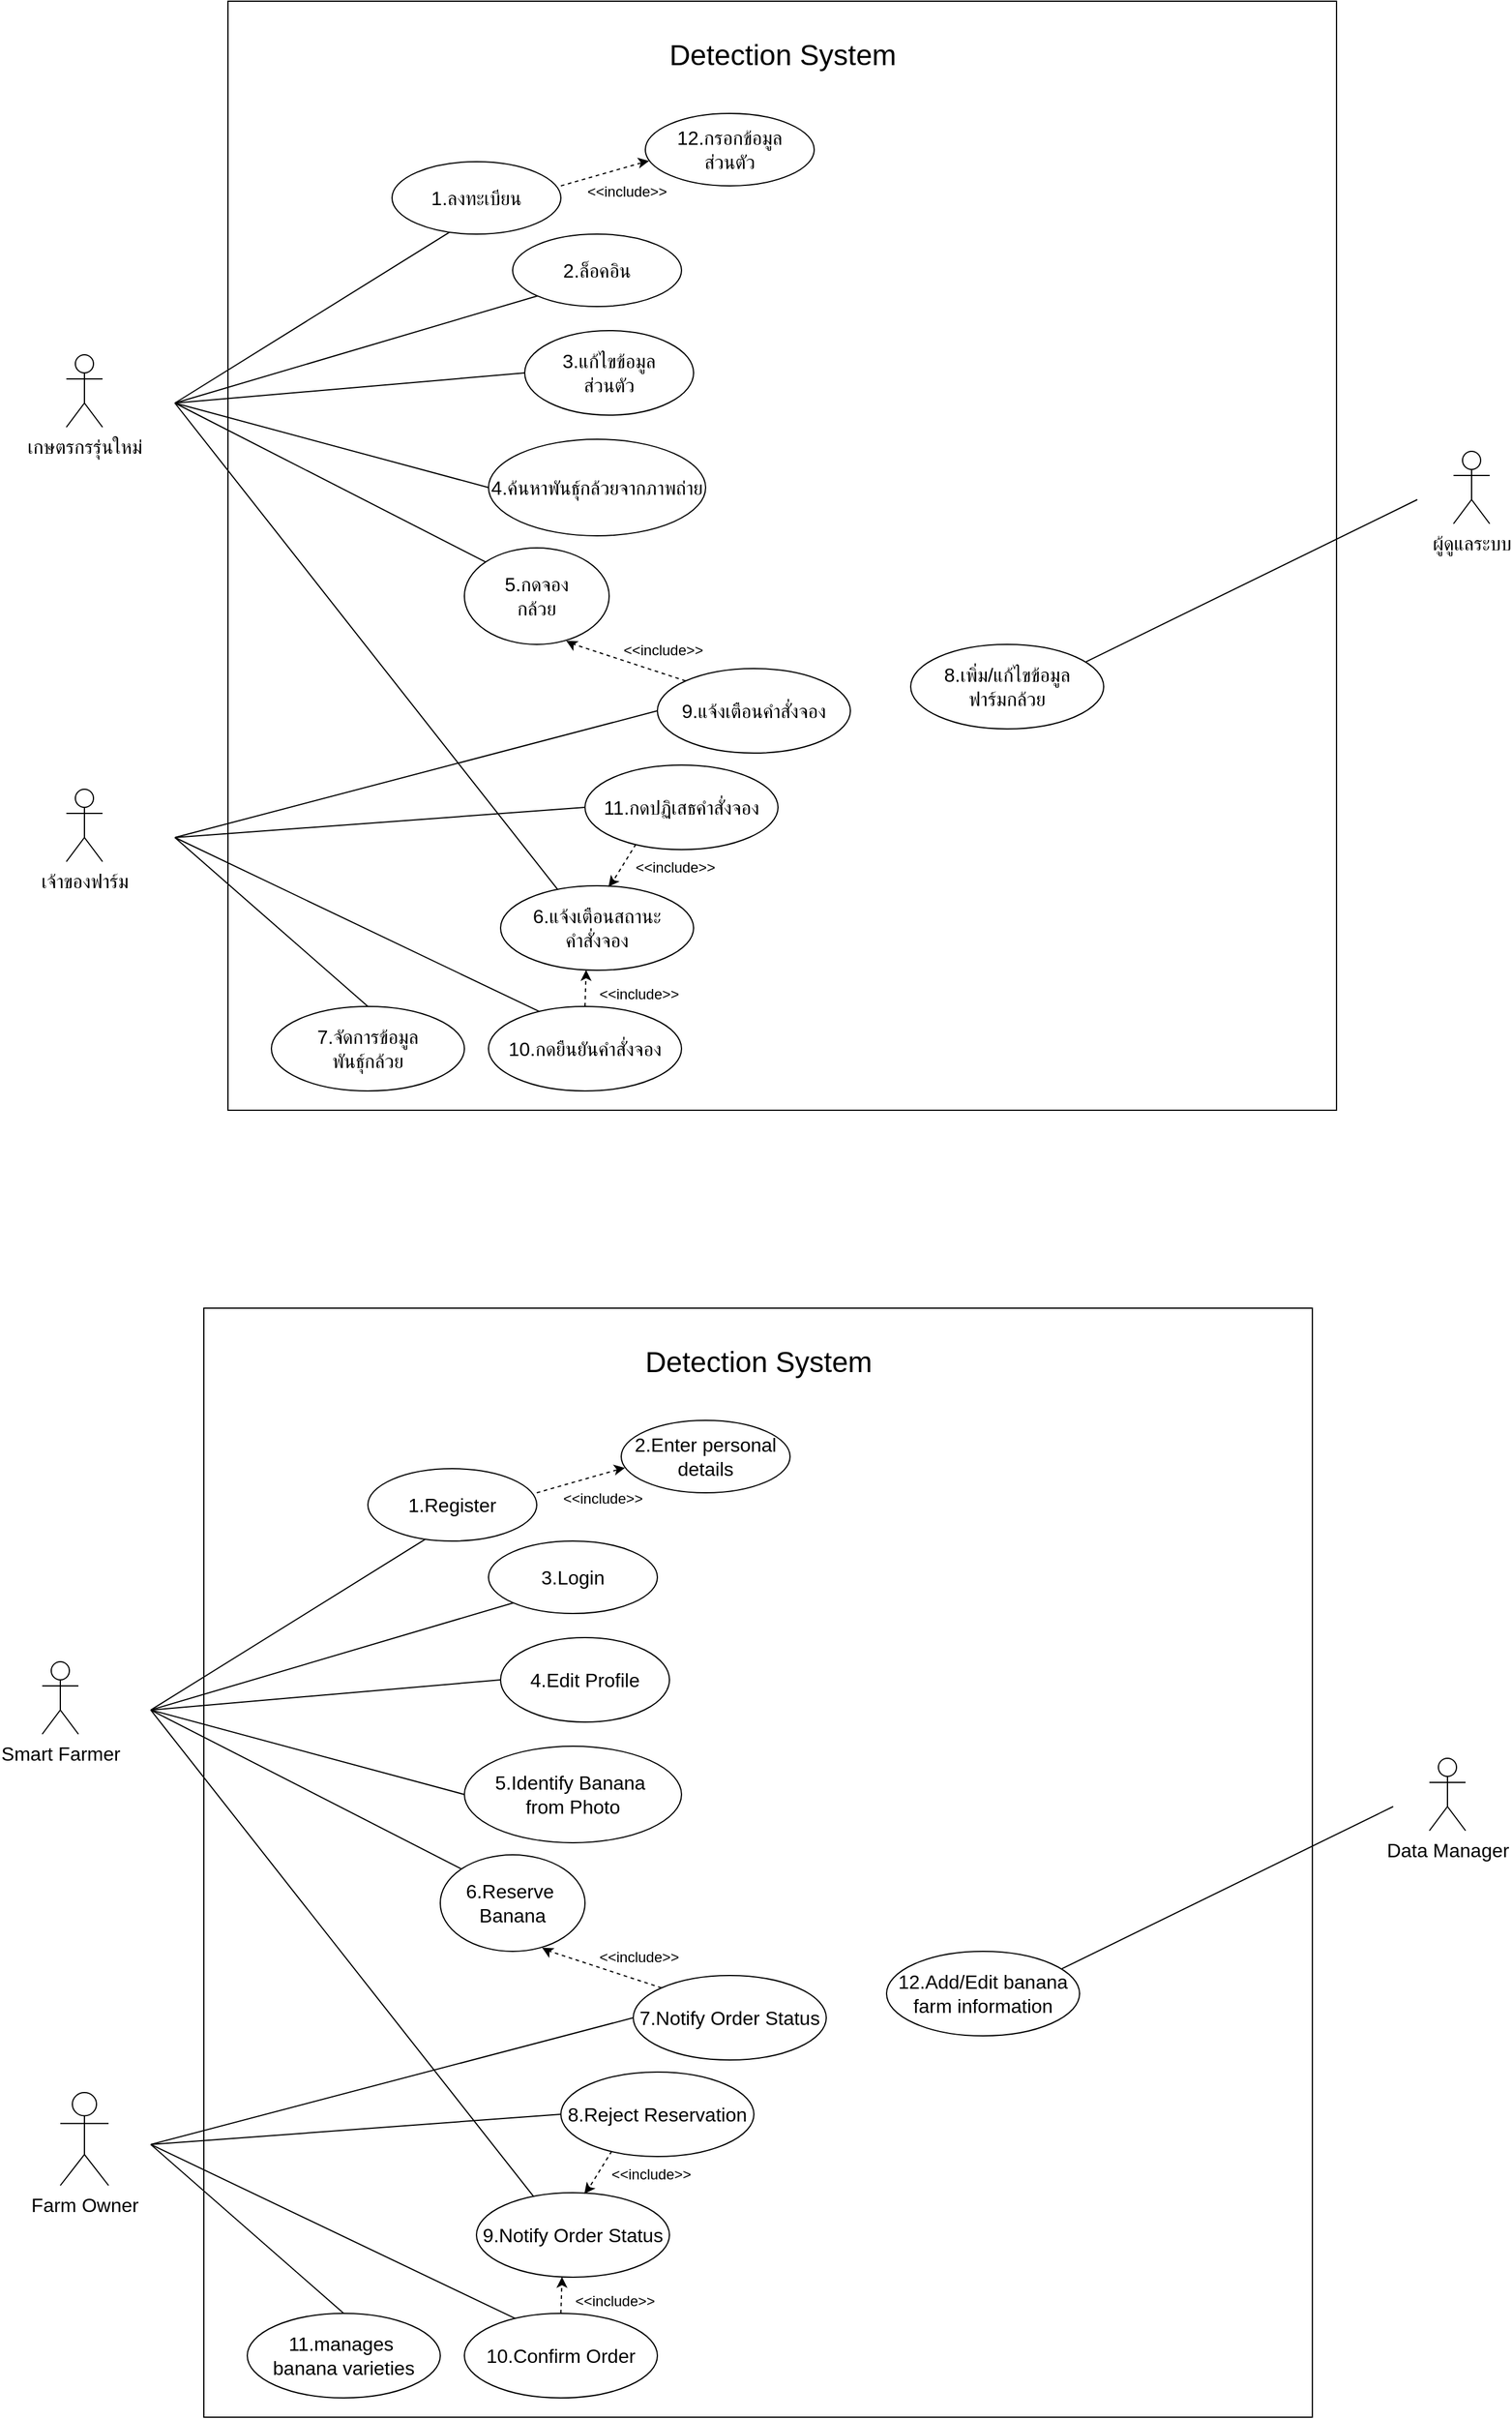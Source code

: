 <mxfile version="26.2.14" pages="2">
  <diagram name="use case" id="EfUelgQ-WWF7R0dLs92K">
    <mxGraphModel dx="2425" dy="1575" grid="0" gridSize="10" guides="1" tooltips="1" connect="1" arrows="1" fold="1" page="0" pageScale="1" pageWidth="1100" pageHeight="850" math="0" shadow="0">
      <root>
        <mxCell id="0" />
        <mxCell id="1" parent="0" />
        <mxCell id="MZ660SzJ1lF7yDFDG1dt-44" value="" style="whiteSpace=wrap;html=1;aspect=fixed;" parent="1" vertex="1">
          <mxGeometry x="44" y="-53" width="919" height="919" as="geometry" />
        </mxCell>
        <mxCell id="MZ660SzJ1lF7yDFDG1dt-1" value="Detection System" style="text;html=1;align=center;verticalAlign=middle;whiteSpace=wrap;rounded=0;fontSize=24;" parent="1" vertex="1">
          <mxGeometry x="398.75" y="-23" width="209.5" height="30" as="geometry" />
        </mxCell>
        <mxCell id="MZ660SzJ1lF7yDFDG1dt-2" value="เกษตรกรรุ่นใหม่" style="shape=umlActor;verticalLabelPosition=bottom;verticalAlign=top;html=1;outlineConnect=0;fontSize=16;strokeColor=#000000;" parent="1" vertex="1">
          <mxGeometry x="-90" y="240" width="30" height="60" as="geometry" />
        </mxCell>
        <mxCell id="MZ660SzJ1lF7yDFDG1dt-4" value="เจ้าของฟาร์ม" style="shape=umlActor;verticalLabelPosition=bottom;verticalAlign=top;html=1;outlineConnect=0;fontSize=16;strokeColor=#000000;" parent="1" vertex="1">
          <mxGeometry x="-90" y="600" width="30" height="60" as="geometry" />
        </mxCell>
        <mxCell id="MZ660SzJ1lF7yDFDG1dt-5" value="ผู้ดูแลระบบ" style="shape=umlActor;verticalLabelPosition=bottom;verticalAlign=top;html=1;outlineConnect=0;fontSize=16;strokeColor=#000000;" parent="1" vertex="1">
          <mxGeometry x="1060" y="320" width="30" height="60" as="geometry" />
        </mxCell>
        <mxCell id="MZ660SzJ1lF7yDFDG1dt-6" value="&lt;font style=&quot;font-size: 16px;&quot;&gt;1.ลงทะเบียน&lt;/font&gt;" style="ellipse;whiteSpace=wrap;html=1;strokeColor=#000000;" parent="1" vertex="1">
          <mxGeometry x="180" y="80" width="140" height="60" as="geometry" />
        </mxCell>
        <mxCell id="MZ660SzJ1lF7yDFDG1dt-7" value="2.ล็อคอิน" style="ellipse;whiteSpace=wrap;html=1;fontSize=16;strokeColor=#000000;" parent="1" vertex="1">
          <mxGeometry x="280" y="140" width="140" height="60" as="geometry" />
        </mxCell>
        <mxCell id="MZ660SzJ1lF7yDFDG1dt-8" value="3.แก้ไขข้อมูล&lt;div&gt;ส่วนตัว&lt;/div&gt;" style="ellipse;whiteSpace=wrap;html=1;fontSize=16;strokeColor=#000000;" parent="1" vertex="1">
          <mxGeometry x="290" y="220" width="140" height="70" as="geometry" />
        </mxCell>
        <mxCell id="MZ660SzJ1lF7yDFDG1dt-9" value="4.ค้นหาพันธุ์กล้วยจากภาพถ่าย" style="ellipse;whiteSpace=wrap;html=1;fontSize=16;strokeColor=#000000;" parent="1" vertex="1">
          <mxGeometry x="260" y="310" width="180" height="80" as="geometry" />
        </mxCell>
        <mxCell id="MZ660SzJ1lF7yDFDG1dt-10" value="&lt;font size=&quot;3&quot;&gt;5.กดจอง&lt;/font&gt;&lt;div&gt;&lt;font size=&quot;3&quot;&gt;กล้วย&lt;/font&gt;&lt;/div&gt;" style="ellipse;whiteSpace=wrap;html=1;strokeColor=#000000;" parent="1" vertex="1">
          <mxGeometry x="240" y="400" width="120" height="80" as="geometry" />
        </mxCell>
        <mxCell id="MZ660SzJ1lF7yDFDG1dt-11" value="&lt;font size=&quot;3&quot;&gt;6.แจ้งเตือนสถานะ&lt;/font&gt;&lt;div&gt;&lt;font size=&quot;3&quot;&gt;คำสั่งจอง&lt;/font&gt;&lt;/div&gt;" style="ellipse;whiteSpace=wrap;html=1;align=center;verticalAlign=middle;strokeColor=#000000;" parent="1" vertex="1">
          <mxGeometry x="270" y="680" width="160" height="70" as="geometry" />
        </mxCell>
        <mxCell id="MZ660SzJ1lF7yDFDG1dt-13" value="&lt;font size=&quot;3&quot;&gt;8.เพิ่ม/แก้ไขข้อมูล&lt;/font&gt;&lt;div&gt;&lt;font size=&quot;3&quot;&gt;ฟาร์มกล้วย&lt;/font&gt;&lt;/div&gt;" style="ellipse;whiteSpace=wrap;html=1;align=center;verticalAlign=middle;strokeColor=#000000;" parent="1" vertex="1">
          <mxGeometry x="610" y="480" width="160" height="70" as="geometry" />
        </mxCell>
        <mxCell id="MZ660SzJ1lF7yDFDG1dt-14" value="&lt;font size=&quot;3&quot;&gt;9.แจ้งเตือนคำสั่งจอง&lt;/font&gt;" style="ellipse;whiteSpace=wrap;html=1;align=center;verticalAlign=middle;strokeColor=#000000;" parent="1" vertex="1">
          <mxGeometry x="400" y="500" width="160" height="70" as="geometry" />
        </mxCell>
        <mxCell id="MZ660SzJ1lF7yDFDG1dt-15" value="&lt;font size=&quot;3&quot;&gt;10.กดยืนยันคำสั่งจอง&lt;/font&gt;" style="ellipse;whiteSpace=wrap;html=1;align=center;verticalAlign=middle;strokeColor=#000000;" parent="1" vertex="1">
          <mxGeometry x="260" y="780" width="160" height="70" as="geometry" />
        </mxCell>
        <mxCell id="MZ660SzJ1lF7yDFDG1dt-16" value="&lt;font size=&quot;3&quot;&gt;11.กดปฏิเสธคำสั่งจอง&lt;/font&gt;" style="ellipse;whiteSpace=wrap;html=1;align=center;verticalAlign=middle;strokeColor=#000000;" parent="1" vertex="1">
          <mxGeometry x="340" y="580" width="160" height="70" as="geometry" />
        </mxCell>
        <mxCell id="MZ660SzJ1lF7yDFDG1dt-17" value="" style="endArrow=none;html=1;rounded=0;entryX=0.339;entryY=0.976;entryDx=0;entryDy=0;entryPerimeter=0;strokeColor=#000000;" parent="1" target="MZ660SzJ1lF7yDFDG1dt-6" edge="1">
          <mxGeometry width="50" height="50" relative="1" as="geometry">
            <mxPoint y="280" as="sourcePoint" />
            <mxPoint x="220" y="230" as="targetPoint" />
          </mxGeometry>
        </mxCell>
        <mxCell id="MZ660SzJ1lF7yDFDG1dt-18" value="" style="endArrow=none;html=1;rounded=0;entryX=0;entryY=1;entryDx=0;entryDy=0;strokeColor=#000000;" parent="1" target="MZ660SzJ1lF7yDFDG1dt-7" edge="1">
          <mxGeometry width="50" height="50" relative="1" as="geometry">
            <mxPoint y="280" as="sourcePoint" />
            <mxPoint x="220" y="230" as="targetPoint" />
          </mxGeometry>
        </mxCell>
        <mxCell id="MZ660SzJ1lF7yDFDG1dt-19" value="" style="endArrow=none;html=1;rounded=0;entryX=0;entryY=0.5;entryDx=0;entryDy=0;strokeColor=#000000;" parent="1" target="MZ660SzJ1lF7yDFDG1dt-8" edge="1">
          <mxGeometry width="50" height="50" relative="1" as="geometry">
            <mxPoint y="280" as="sourcePoint" />
            <mxPoint x="220" y="230" as="targetPoint" />
          </mxGeometry>
        </mxCell>
        <mxCell id="MZ660SzJ1lF7yDFDG1dt-20" value="" style="endArrow=none;html=1;rounded=0;entryX=0;entryY=0.5;entryDx=0;entryDy=0;strokeColor=#000000;" parent="1" target="MZ660SzJ1lF7yDFDG1dt-9" edge="1">
          <mxGeometry width="50" height="50" relative="1" as="geometry">
            <mxPoint y="280" as="sourcePoint" />
            <mxPoint x="220" y="230" as="targetPoint" />
          </mxGeometry>
        </mxCell>
        <mxCell id="MZ660SzJ1lF7yDFDG1dt-21" value="" style="endArrow=none;html=1;rounded=0;entryX=0;entryY=0;entryDx=0;entryDy=0;strokeColor=#000000;" parent="1" target="MZ660SzJ1lF7yDFDG1dt-10" edge="1">
          <mxGeometry width="50" height="50" relative="1" as="geometry">
            <mxPoint y="280" as="sourcePoint" />
            <mxPoint x="220" y="230" as="targetPoint" />
          </mxGeometry>
        </mxCell>
        <mxCell id="MZ660SzJ1lF7yDFDG1dt-22" value="" style="endArrow=none;html=1;rounded=0;exitX=0.297;exitY=0.048;exitDx=0;exitDy=0;exitPerimeter=0;fontColor=#FF3333;strokeColor=#000000;" parent="1" source="MZ660SzJ1lF7yDFDG1dt-11" edge="1">
          <mxGeometry width="50" height="50" relative="1" as="geometry">
            <mxPoint x="277" y="590" as="sourcePoint" />
            <mxPoint y="280" as="targetPoint" />
          </mxGeometry>
        </mxCell>
        <mxCell id="MZ660SzJ1lF7yDFDG1dt-23" value="" style="endArrow=none;dashed=1;html=1;rounded=0;exitX=0;exitY=0;exitDx=0;exitDy=0;strokeColor=#000000;entryX=0.72;entryY=0.981;entryDx=0;entryDy=0;entryPerimeter=0;" parent="1" source="MZ660SzJ1lF7yDFDG1dt-14" target="MZ660SzJ1lF7yDFDG1dt-10" edge="1">
          <mxGeometry width="50" height="50" relative="1" as="geometry">
            <mxPoint x="350" y="510" as="sourcePoint" />
            <mxPoint x="330" y="480" as="targetPoint" />
          </mxGeometry>
        </mxCell>
        <mxCell id="MZ660SzJ1lF7yDFDG1dt-24" value="" style="endArrow=classic;html=1;rounded=0;entryX=0.704;entryY=0.962;entryDx=0;entryDy=0;entryPerimeter=0;strokeColor=#000000;" parent="1" target="MZ660SzJ1lF7yDFDG1dt-10" edge="1">
          <mxGeometry width="50" height="50" relative="1" as="geometry">
            <mxPoint x="330" y="480" as="sourcePoint" />
            <mxPoint x="332.2" y="478.76" as="targetPoint" />
          </mxGeometry>
        </mxCell>
        <mxCell id="MZ660SzJ1lF7yDFDG1dt-25" value="&amp;lt;&amp;lt;include&amp;gt;&amp;gt;" style="text;html=1;align=center;verticalAlign=middle;whiteSpace=wrap;rounded=0;fontColor=light-dark(#000000, #ff7777);strokeColor=none;" parent="1" vertex="1">
          <mxGeometry x="380" y="470" width="50" height="30" as="geometry" />
        </mxCell>
        <mxCell id="MZ660SzJ1lF7yDFDG1dt-26" value="" style="endArrow=none;html=1;rounded=0;fontColor=#FF3333;strokeColor=#000000;entryX=0;entryY=0.5;entryDx=0;entryDy=0;" parent="1" target="MZ660SzJ1lF7yDFDG1dt-14" edge="1">
          <mxGeometry width="50" height="50" relative="1" as="geometry">
            <mxPoint y="640" as="sourcePoint" />
            <mxPoint x="60" y="310" as="targetPoint" />
          </mxGeometry>
        </mxCell>
        <mxCell id="MZ660SzJ1lF7yDFDG1dt-27" value="" style="endArrow=none;html=1;rounded=0;fontColor=#FF3333;strokeColor=#000000;entryX=0;entryY=0.5;entryDx=0;entryDy=0;" parent="1" target="MZ660SzJ1lF7yDFDG1dt-16" edge="1">
          <mxGeometry width="50" height="50" relative="1" as="geometry">
            <mxPoint y="640" as="sourcePoint" />
            <mxPoint x="325" y="555" as="targetPoint" />
          </mxGeometry>
        </mxCell>
        <mxCell id="MZ660SzJ1lF7yDFDG1dt-28" value="" style="endArrow=none;html=1;rounded=0;fontColor=#FF3333;strokeColor=#000000;entryX=0.265;entryY=0.062;entryDx=0;entryDy=0;entryPerimeter=0;" parent="1" target="MZ660SzJ1lF7yDFDG1dt-15" edge="1">
          <mxGeometry width="50" height="50" relative="1" as="geometry">
            <mxPoint y="640" as="sourcePoint" />
            <mxPoint x="223" y="700" as="targetPoint" />
          </mxGeometry>
        </mxCell>
        <mxCell id="MZ660SzJ1lF7yDFDG1dt-30" value="" style="endArrow=none;dashed=1;html=1;rounded=0;strokeColor=#000000;entryX=0.262;entryY=0.942;entryDx=0;entryDy=0;entryPerimeter=0;exitX=0.573;exitY=-0.019;exitDx=0;exitDy=0;exitPerimeter=0;" parent="1" source="MZ660SzJ1lF7yDFDG1dt-11" target="MZ660SzJ1lF7yDFDG1dt-16" edge="1">
          <mxGeometry width="50" height="50" relative="1" as="geometry">
            <mxPoint x="360" y="680" as="sourcePoint" />
            <mxPoint x="380" y="655" as="targetPoint" />
          </mxGeometry>
        </mxCell>
        <mxCell id="MZ660SzJ1lF7yDFDG1dt-31" value="" style="endArrow=classic;html=1;rounded=0;entryX=0.559;entryY=0.012;entryDx=0;entryDy=0;strokeColor=#000000;entryPerimeter=0;" parent="1" target="MZ660SzJ1lF7yDFDG1dt-11" edge="1">
          <mxGeometry width="50" height="50" relative="1" as="geometry">
            <mxPoint x="364" y="675" as="sourcePoint" />
            <mxPoint x="360" y="680.0" as="targetPoint" />
          </mxGeometry>
        </mxCell>
        <mxCell id="MZ660SzJ1lF7yDFDG1dt-32" value="&amp;lt;&amp;lt;include&amp;gt;&amp;gt;" style="text;html=1;align=center;verticalAlign=middle;whiteSpace=wrap;rounded=0;fontColor=light-dark(#000000, #ff7777);strokeColor=none;" parent="1" vertex="1">
          <mxGeometry x="390" y="650" width="50" height="30" as="geometry" />
        </mxCell>
        <mxCell id="MZ660SzJ1lF7yDFDG1dt-33" value="&amp;lt;&amp;lt;include&amp;gt;&amp;gt;" style="text;html=1;align=center;verticalAlign=middle;whiteSpace=wrap;rounded=0;fontColor=light-dark(#000000, #ff7777);strokeColor=none;" parent="1" vertex="1">
          <mxGeometry x="360" y="755" width="50" height="30" as="geometry" />
        </mxCell>
        <mxCell id="MZ660SzJ1lF7yDFDG1dt-34" value="" style="endArrow=none;dashed=1;html=1;rounded=0;strokeColor=#000000;exitX=0.5;exitY=0;exitDx=0;exitDy=0;entryX=0.443;entryY=1.022;entryDx=0;entryDy=0;entryPerimeter=0;" parent="1" source="MZ660SzJ1lF7yDFDG1dt-15" target="MZ660SzJ1lF7yDFDG1dt-11" edge="1">
          <mxGeometry width="50" height="50" relative="1" as="geometry">
            <mxPoint x="240" y="770" as="sourcePoint" />
            <mxPoint x="340" y="760" as="targetPoint" />
          </mxGeometry>
        </mxCell>
        <mxCell id="MZ660SzJ1lF7yDFDG1dt-36" value="" style="endArrow=classic;html=1;rounded=0;entryX=0.443;entryY=0.996;entryDx=0;entryDy=0;entryPerimeter=0;strokeColor=#000000;exitX=0.443;exitY=1.023;exitDx=0;exitDy=0;exitPerimeter=0;" parent="1" source="MZ660SzJ1lF7yDFDG1dt-11" target="MZ660SzJ1lF7yDFDG1dt-11" edge="1">
          <mxGeometry width="50" height="50" relative="1" as="geometry">
            <mxPoint x="341" y="760" as="sourcePoint" />
            <mxPoint x="341.6" y="755.0" as="targetPoint" />
          </mxGeometry>
        </mxCell>
        <mxCell id="MZ660SzJ1lF7yDFDG1dt-37" value="&lt;font size=&quot;3&quot;&gt;12.กรอกข้อมูล&lt;/font&gt;&lt;div&gt;&lt;font size=&quot;3&quot;&gt;ส่วนตัว&lt;/font&gt;&lt;/div&gt;" style="ellipse;whiteSpace=wrap;html=1;strokeColor=#000000;" parent="1" vertex="1">
          <mxGeometry x="390" y="40" width="140" height="60" as="geometry" />
        </mxCell>
        <mxCell id="MZ660SzJ1lF7yDFDG1dt-38" value="&amp;lt;&amp;lt;include&amp;gt;&amp;gt;" style="text;html=1;align=center;verticalAlign=middle;whiteSpace=wrap;rounded=0;fontColor=light-dark(#000000, #ff7777);strokeColor=none;" parent="1" vertex="1">
          <mxGeometry x="350" y="90" width="50" height="30" as="geometry" />
        </mxCell>
        <mxCell id="MZ660SzJ1lF7yDFDG1dt-39" value="" style="endArrow=none;dashed=1;html=1;rounded=0;strokeColor=#000000;entryX=0;entryY=0.667;entryDx=0;entryDy=0;entryPerimeter=0;" parent="1" target="MZ660SzJ1lF7yDFDG1dt-37" edge="1">
          <mxGeometry width="50" height="50" relative="1" as="geometry">
            <mxPoint x="320" y="100" as="sourcePoint" />
            <mxPoint x="340" y="75" as="targetPoint" />
          </mxGeometry>
        </mxCell>
        <mxCell id="MZ660SzJ1lF7yDFDG1dt-40" value="" style="endArrow=classic;html=1;rounded=0;entryX=0.022;entryY=0.657;entryDx=0;entryDy=0;entryPerimeter=0;strokeColor=#000000;" parent="1" target="MZ660SzJ1lF7yDFDG1dt-37" edge="1">
          <mxGeometry width="50" height="50" relative="1" as="geometry">
            <mxPoint x="390" y="80" as="sourcePoint" />
            <mxPoint x="383.5" y="80" as="targetPoint" />
          </mxGeometry>
        </mxCell>
        <mxCell id="MZ660SzJ1lF7yDFDG1dt-42" value="" style="endArrow=none;html=1;rounded=0;strokeColor=#000000;exitX=0.908;exitY=0.206;exitDx=0;exitDy=0;exitPerimeter=0;" parent="1" source="MZ660SzJ1lF7yDFDG1dt-13" edge="1">
          <mxGeometry width="50" height="50" relative="1" as="geometry">
            <mxPoint x="810" y="348" as="sourcePoint" />
            <mxPoint x="1030" y="360" as="targetPoint" />
          </mxGeometry>
        </mxCell>
        <mxCell id="L3Z_lPeSMEvAckaQkWy9-1" value="&lt;font size=&quot;3&quot;&gt;7.จัดการข้อมูล&lt;/font&gt;&lt;div&gt;&lt;font size=&quot;3&quot;&gt;พันธุ์กล้วย&lt;/font&gt;&lt;/div&gt;" style="ellipse;whiteSpace=wrap;html=1;align=center;verticalAlign=middle;strokeColor=#000000;" parent="1" vertex="1">
          <mxGeometry x="80" y="780" width="160" height="70" as="geometry" />
        </mxCell>
        <mxCell id="L3Z_lPeSMEvAckaQkWy9-2" value="" style="endArrow=none;html=1;rounded=0;fontColor=#FF3333;strokeColor=#000000;entryX=0.5;entryY=0;entryDx=0;entryDy=0;" parent="1" target="L3Z_lPeSMEvAckaQkWy9-1" edge="1">
          <mxGeometry width="50" height="50" relative="1" as="geometry">
            <mxPoint y="640" as="sourcePoint" />
            <mxPoint x="312" y="794" as="targetPoint" />
          </mxGeometry>
        </mxCell>
        <mxCell id="L3Z_lPeSMEvAckaQkWy9-3" value="" style="whiteSpace=wrap;html=1;aspect=fixed;" parent="1" vertex="1">
          <mxGeometry x="24" y="1030" width="919" height="919" as="geometry" />
        </mxCell>
        <mxCell id="L3Z_lPeSMEvAckaQkWy9-4" value="Detection System" style="text;html=1;align=center;verticalAlign=middle;whiteSpace=wrap;rounded=0;fontSize=24;" parent="1" vertex="1">
          <mxGeometry x="378.75" y="1060" width="209.5" height="30" as="geometry" />
        </mxCell>
        <mxCell id="L3Z_lPeSMEvAckaQkWy9-5" value="Smart Farmer" style="shape=umlActor;verticalLabelPosition=bottom;verticalAlign=top;html=1;outlineConnect=0;fontSize=16;strokeColor=#000000;" parent="1" vertex="1">
          <mxGeometry x="-110" y="1323" width="30" height="60" as="geometry" />
        </mxCell>
        <mxCell id="L3Z_lPeSMEvAckaQkWy9-6" value="&lt;span style=&quot;text-align: start; white-space: normal;&quot; data-end=&quot;206&quot; data-start=&quot;192&quot;&gt;Farm&lt;/span&gt;&lt;span style=&quot;white-space: normal; text-align: start;&quot; data-end=&quot;206&quot; data-start=&quot;192&quot;&gt;&amp;nbsp;Owner&lt;/span&gt;" style="shape=umlActor;verticalLabelPosition=bottom;verticalAlign=top;html=1;outlineConnect=0;fontSize=16;strokeColor=#000000;" parent="1" vertex="1">
          <mxGeometry x="-95" y="1680" width="40" height="77" as="geometry" />
        </mxCell>
        <mxCell id="L3Z_lPeSMEvAckaQkWy9-7" value="Data Manager" style="shape=umlActor;verticalLabelPosition=bottom;verticalAlign=top;html=1;outlineConnect=0;fontSize=16;strokeColor=#000000;" parent="1" vertex="1">
          <mxGeometry x="1040" y="1403" width="30" height="60" as="geometry" />
        </mxCell>
        <mxCell id="L3Z_lPeSMEvAckaQkWy9-8" value="&lt;font size=&quot;3&quot;&gt;1.Register&lt;/font&gt;" style="ellipse;whiteSpace=wrap;html=1;strokeColor=#000000;" parent="1" vertex="1">
          <mxGeometry x="160" y="1163" width="140" height="60" as="geometry" />
        </mxCell>
        <mxCell id="L3Z_lPeSMEvAckaQkWy9-9" value="3.Login" style="ellipse;whiteSpace=wrap;html=1;fontSize=16;strokeColor=#000000;" parent="1" vertex="1">
          <mxGeometry x="260" y="1223" width="140" height="60" as="geometry" />
        </mxCell>
        <mxCell id="L3Z_lPeSMEvAckaQkWy9-10" value="&lt;span style=&quot;text-align: start; font-size: medium;&quot;&gt;4.Edit Profile&lt;/span&gt;" style="ellipse;whiteSpace=wrap;html=1;fontSize=16;strokeColor=#000000;" parent="1" vertex="1">
          <mxGeometry x="270" y="1303" width="140" height="70" as="geometry" />
        </mxCell>
        <mxCell id="L3Z_lPeSMEvAckaQkWy9-11" value="5.&lt;span style=&quot;text-align: start; font-size: medium;&quot;&gt;Identify Banana&amp;nbsp;&lt;/span&gt;&lt;div&gt;&lt;span style=&quot;font-size: medium;&quot;&gt;from Photo&lt;/span&gt;&lt;/div&gt;" style="ellipse;whiteSpace=wrap;html=1;fontSize=16;strokeColor=#000000;" parent="1" vertex="1">
          <mxGeometry x="240" y="1393" width="180" height="80" as="geometry" />
        </mxCell>
        <mxCell id="L3Z_lPeSMEvAckaQkWy9-12" value="&lt;font face=&quot;Helvetica&quot;&gt;&lt;font&gt;6.&lt;/font&gt;&lt;span style=&quot;text-align: start;&quot; data-end=&quot;437&quot; data-start=&quot;419&quot;&gt;Reserve&amp;nbsp;&lt;/span&gt;&lt;/font&gt;&lt;div&gt;&lt;span style=&quot;text-align: start;&quot; data-end=&quot;437&quot; data-start=&quot;419&quot;&gt;&lt;font face=&quot;Helvetica&quot;&gt;Banana&lt;/font&gt;&lt;/span&gt;&lt;font&gt;&lt;br&gt;&lt;/font&gt;&lt;/div&gt;" style="ellipse;whiteSpace=wrap;html=1;strokeColor=#000000;fontSize=16;" parent="1" vertex="1">
          <mxGeometry x="220" y="1483" width="120" height="80" as="geometry" />
        </mxCell>
        <mxCell id="L3Z_lPeSMEvAckaQkWy9-13" value="&lt;font size=&quot;3&quot;&gt;9.&lt;/font&gt;&lt;span style=&quot;text-align: start; font-size: medium;&quot;&gt;Notify Order Status&lt;/span&gt;&lt;font size=&quot;3&quot;&gt;&lt;br&gt;&lt;/font&gt;" style="ellipse;whiteSpace=wrap;html=1;align=center;verticalAlign=middle;strokeColor=#000000;" parent="1" vertex="1">
          <mxGeometry x="250" y="1763" width="160" height="70" as="geometry" />
        </mxCell>
        <mxCell id="L3Z_lPeSMEvAckaQkWy9-14" value="&lt;font size=&quot;3&quot;&gt;12.&lt;/font&gt;&lt;span style=&quot;text-align: start; font-size: medium;&quot;&gt;Add/Edit banana farm information&lt;/span&gt;&lt;font size=&quot;3&quot;&gt;&lt;br&gt;&lt;/font&gt;" style="ellipse;whiteSpace=wrap;html=1;align=center;verticalAlign=middle;strokeColor=#000000;" parent="1" vertex="1">
          <mxGeometry x="590" y="1563" width="160" height="70" as="geometry" />
        </mxCell>
        <mxCell id="L3Z_lPeSMEvAckaQkWy9-15" value="&lt;font size=&quot;3&quot;&gt;7.&lt;/font&gt;&lt;span style=&quot;text-align: start; font-size: medium;&quot;&gt;Notify Order Status&lt;/span&gt;" style="ellipse;whiteSpace=wrap;html=1;align=center;verticalAlign=middle;strokeColor=#000000;" parent="1" vertex="1">
          <mxGeometry x="380" y="1583" width="160" height="70" as="geometry" />
        </mxCell>
        <mxCell id="L3Z_lPeSMEvAckaQkWy9-16" value="&lt;font size=&quot;3&quot;&gt;10.&lt;/font&gt;&lt;span style=&quot;text-align: start; font-size: medium;&quot;&gt;Confirm Order&lt;/span&gt;" style="ellipse;whiteSpace=wrap;html=1;align=center;verticalAlign=middle;strokeColor=#000000;" parent="1" vertex="1">
          <mxGeometry x="240" y="1863" width="160" height="70" as="geometry" />
        </mxCell>
        <mxCell id="L3Z_lPeSMEvAckaQkWy9-17" value="&lt;font size=&quot;3&quot;&gt;8.&lt;/font&gt;&lt;span style=&quot;text-align: start; font-size: medium;&quot;&gt;Reject Reservation&lt;/span&gt;" style="ellipse;whiteSpace=wrap;html=1;align=center;verticalAlign=middle;strokeColor=#000000;" parent="1" vertex="1">
          <mxGeometry x="320" y="1663" width="160" height="70" as="geometry" />
        </mxCell>
        <mxCell id="L3Z_lPeSMEvAckaQkWy9-18" value="" style="endArrow=none;html=1;rounded=0;entryX=0.339;entryY=0.976;entryDx=0;entryDy=0;entryPerimeter=0;strokeColor=#000000;" parent="1" target="L3Z_lPeSMEvAckaQkWy9-8" edge="1">
          <mxGeometry width="50" height="50" relative="1" as="geometry">
            <mxPoint x="-20" y="1363" as="sourcePoint" />
            <mxPoint x="200" y="1313" as="targetPoint" />
          </mxGeometry>
        </mxCell>
        <mxCell id="L3Z_lPeSMEvAckaQkWy9-19" value="" style="endArrow=none;html=1;rounded=0;entryX=0;entryY=1;entryDx=0;entryDy=0;strokeColor=#000000;" parent="1" target="L3Z_lPeSMEvAckaQkWy9-9" edge="1">
          <mxGeometry width="50" height="50" relative="1" as="geometry">
            <mxPoint x="-20" y="1363" as="sourcePoint" />
            <mxPoint x="200" y="1313" as="targetPoint" />
          </mxGeometry>
        </mxCell>
        <mxCell id="L3Z_lPeSMEvAckaQkWy9-20" value="" style="endArrow=none;html=1;rounded=0;entryX=0;entryY=0.5;entryDx=0;entryDy=0;strokeColor=#000000;" parent="1" target="L3Z_lPeSMEvAckaQkWy9-10" edge="1">
          <mxGeometry width="50" height="50" relative="1" as="geometry">
            <mxPoint x="-20" y="1363" as="sourcePoint" />
            <mxPoint x="200" y="1313" as="targetPoint" />
          </mxGeometry>
        </mxCell>
        <mxCell id="L3Z_lPeSMEvAckaQkWy9-21" value="" style="endArrow=none;html=1;rounded=0;entryX=0;entryY=0.5;entryDx=0;entryDy=0;strokeColor=#000000;" parent="1" target="L3Z_lPeSMEvAckaQkWy9-11" edge="1">
          <mxGeometry width="50" height="50" relative="1" as="geometry">
            <mxPoint x="-20" y="1363" as="sourcePoint" />
            <mxPoint x="200" y="1313" as="targetPoint" />
          </mxGeometry>
        </mxCell>
        <mxCell id="L3Z_lPeSMEvAckaQkWy9-22" value="" style="endArrow=none;html=1;rounded=0;entryX=0;entryY=0;entryDx=0;entryDy=0;strokeColor=#000000;" parent="1" target="L3Z_lPeSMEvAckaQkWy9-12" edge="1">
          <mxGeometry width="50" height="50" relative="1" as="geometry">
            <mxPoint x="-20" y="1363" as="sourcePoint" />
            <mxPoint x="200" y="1313" as="targetPoint" />
          </mxGeometry>
        </mxCell>
        <mxCell id="L3Z_lPeSMEvAckaQkWy9-23" value="" style="endArrow=none;html=1;rounded=0;exitX=0.297;exitY=0.048;exitDx=0;exitDy=0;exitPerimeter=0;fontColor=#FF3333;strokeColor=#000000;" parent="1" source="L3Z_lPeSMEvAckaQkWy9-13" edge="1">
          <mxGeometry width="50" height="50" relative="1" as="geometry">
            <mxPoint x="257" y="1673" as="sourcePoint" />
            <mxPoint x="-20" y="1363" as="targetPoint" />
          </mxGeometry>
        </mxCell>
        <mxCell id="L3Z_lPeSMEvAckaQkWy9-24" value="" style="endArrow=none;dashed=1;html=1;rounded=0;exitX=0;exitY=0;exitDx=0;exitDy=0;strokeColor=#000000;entryX=0.72;entryY=0.981;entryDx=0;entryDy=0;entryPerimeter=0;" parent="1" source="L3Z_lPeSMEvAckaQkWy9-15" target="L3Z_lPeSMEvAckaQkWy9-12" edge="1">
          <mxGeometry width="50" height="50" relative="1" as="geometry">
            <mxPoint x="330" y="1593" as="sourcePoint" />
            <mxPoint x="310" y="1563" as="targetPoint" />
          </mxGeometry>
        </mxCell>
        <mxCell id="L3Z_lPeSMEvAckaQkWy9-25" value="" style="endArrow=classic;html=1;rounded=0;entryX=0.704;entryY=0.962;entryDx=0;entryDy=0;entryPerimeter=0;strokeColor=#000000;" parent="1" target="L3Z_lPeSMEvAckaQkWy9-12" edge="1">
          <mxGeometry width="50" height="50" relative="1" as="geometry">
            <mxPoint x="310" y="1563" as="sourcePoint" />
            <mxPoint x="312.2" y="1561.76" as="targetPoint" />
          </mxGeometry>
        </mxCell>
        <mxCell id="L3Z_lPeSMEvAckaQkWy9-26" value="&amp;lt;&amp;lt;include&amp;gt;&amp;gt;" style="text;html=1;align=center;verticalAlign=middle;whiteSpace=wrap;rounded=0;fontColor=light-dark(#000000, #ff7777);strokeColor=none;" parent="1" vertex="1">
          <mxGeometry x="360" y="1553" width="50" height="30" as="geometry" />
        </mxCell>
        <mxCell id="L3Z_lPeSMEvAckaQkWy9-27" value="" style="endArrow=none;html=1;rounded=0;fontColor=#FF3333;strokeColor=#000000;entryX=0;entryY=0.5;entryDx=0;entryDy=0;" parent="1" target="L3Z_lPeSMEvAckaQkWy9-15" edge="1">
          <mxGeometry width="50" height="50" relative="1" as="geometry">
            <mxPoint x="-20" y="1723" as="sourcePoint" />
            <mxPoint x="40" y="1393" as="targetPoint" />
          </mxGeometry>
        </mxCell>
        <mxCell id="L3Z_lPeSMEvAckaQkWy9-28" value="" style="endArrow=none;html=1;rounded=0;fontColor=#FF3333;strokeColor=#000000;entryX=0;entryY=0.5;entryDx=0;entryDy=0;" parent="1" target="L3Z_lPeSMEvAckaQkWy9-17" edge="1">
          <mxGeometry width="50" height="50" relative="1" as="geometry">
            <mxPoint x="-20" y="1723" as="sourcePoint" />
            <mxPoint x="305" y="1638" as="targetPoint" />
          </mxGeometry>
        </mxCell>
        <mxCell id="L3Z_lPeSMEvAckaQkWy9-29" value="" style="endArrow=none;html=1;rounded=0;fontColor=#FF3333;strokeColor=#000000;entryX=0.265;entryY=0.062;entryDx=0;entryDy=0;entryPerimeter=0;" parent="1" target="L3Z_lPeSMEvAckaQkWy9-16" edge="1">
          <mxGeometry width="50" height="50" relative="1" as="geometry">
            <mxPoint x="-20" y="1723" as="sourcePoint" />
            <mxPoint x="203" y="1783" as="targetPoint" />
          </mxGeometry>
        </mxCell>
        <mxCell id="L3Z_lPeSMEvAckaQkWy9-30" value="" style="endArrow=none;dashed=1;html=1;rounded=0;strokeColor=#000000;entryX=0.262;entryY=0.942;entryDx=0;entryDy=0;entryPerimeter=0;exitX=0.573;exitY=-0.019;exitDx=0;exitDy=0;exitPerimeter=0;" parent="1" source="L3Z_lPeSMEvAckaQkWy9-13" target="L3Z_lPeSMEvAckaQkWy9-17" edge="1">
          <mxGeometry width="50" height="50" relative="1" as="geometry">
            <mxPoint x="340" y="1763" as="sourcePoint" />
            <mxPoint x="360" y="1738" as="targetPoint" />
          </mxGeometry>
        </mxCell>
        <mxCell id="L3Z_lPeSMEvAckaQkWy9-31" value="" style="endArrow=classic;html=1;rounded=0;entryX=0.559;entryY=0.012;entryDx=0;entryDy=0;strokeColor=#000000;entryPerimeter=0;" parent="1" target="L3Z_lPeSMEvAckaQkWy9-13" edge="1">
          <mxGeometry width="50" height="50" relative="1" as="geometry">
            <mxPoint x="344" y="1758" as="sourcePoint" />
            <mxPoint x="340" y="1763" as="targetPoint" />
          </mxGeometry>
        </mxCell>
        <mxCell id="L3Z_lPeSMEvAckaQkWy9-32" value="&amp;lt;&amp;lt;include&amp;gt;&amp;gt;" style="text;html=1;align=center;verticalAlign=middle;whiteSpace=wrap;rounded=0;fontColor=light-dark(#000000, #ff7777);strokeColor=none;" parent="1" vertex="1">
          <mxGeometry x="370" y="1733" width="50" height="30" as="geometry" />
        </mxCell>
        <mxCell id="L3Z_lPeSMEvAckaQkWy9-33" value="&amp;lt;&amp;lt;include&amp;gt;&amp;gt;" style="text;html=1;align=center;verticalAlign=middle;whiteSpace=wrap;rounded=0;fontColor=light-dark(#000000, #ff7777);strokeColor=none;" parent="1" vertex="1">
          <mxGeometry x="340" y="1838" width="50" height="30" as="geometry" />
        </mxCell>
        <mxCell id="L3Z_lPeSMEvAckaQkWy9-34" value="" style="endArrow=none;dashed=1;html=1;rounded=0;strokeColor=#000000;exitX=0.5;exitY=0;exitDx=0;exitDy=0;entryX=0.443;entryY=1.022;entryDx=0;entryDy=0;entryPerimeter=0;" parent="1" source="L3Z_lPeSMEvAckaQkWy9-16" target="L3Z_lPeSMEvAckaQkWy9-13" edge="1">
          <mxGeometry width="50" height="50" relative="1" as="geometry">
            <mxPoint x="220" y="1853" as="sourcePoint" />
            <mxPoint x="320" y="1843" as="targetPoint" />
          </mxGeometry>
        </mxCell>
        <mxCell id="L3Z_lPeSMEvAckaQkWy9-35" value="" style="endArrow=classic;html=1;rounded=0;entryX=0.443;entryY=0.996;entryDx=0;entryDy=0;entryPerimeter=0;strokeColor=#000000;exitX=0.443;exitY=1.023;exitDx=0;exitDy=0;exitPerimeter=0;" parent="1" source="L3Z_lPeSMEvAckaQkWy9-13" target="L3Z_lPeSMEvAckaQkWy9-13" edge="1">
          <mxGeometry width="50" height="50" relative="1" as="geometry">
            <mxPoint x="321" y="1843" as="sourcePoint" />
            <mxPoint x="321.6" y="1838" as="targetPoint" />
          </mxGeometry>
        </mxCell>
        <mxCell id="L3Z_lPeSMEvAckaQkWy9-36" value="&lt;font size=&quot;3&quot;&gt;2.&lt;/font&gt;&lt;span style=&quot;text-align: start; font-size: medium;&quot;&gt;Enter&amp;nbsp;&lt;/span&gt;&lt;span style=&quot;font-size: medium; text-align: start;&quot;&gt;personal details&lt;/span&gt;" style="ellipse;whiteSpace=wrap;html=1;strokeColor=#000000;" parent="1" vertex="1">
          <mxGeometry x="370" y="1123" width="140" height="60" as="geometry" />
        </mxCell>
        <mxCell id="L3Z_lPeSMEvAckaQkWy9-37" value="&amp;lt;&amp;lt;include&amp;gt;&amp;gt;" style="text;html=1;align=center;verticalAlign=middle;whiteSpace=wrap;rounded=0;fontColor=light-dark(#000000, #ff7777);strokeColor=none;" parent="1" vertex="1">
          <mxGeometry x="330" y="1173" width="50" height="30" as="geometry" />
        </mxCell>
        <mxCell id="L3Z_lPeSMEvAckaQkWy9-38" value="" style="endArrow=none;dashed=1;html=1;rounded=0;strokeColor=#000000;entryX=0;entryY=0.667;entryDx=0;entryDy=0;entryPerimeter=0;" parent="1" target="L3Z_lPeSMEvAckaQkWy9-36" edge="1">
          <mxGeometry width="50" height="50" relative="1" as="geometry">
            <mxPoint x="300" y="1183" as="sourcePoint" />
            <mxPoint x="320" y="1158" as="targetPoint" />
          </mxGeometry>
        </mxCell>
        <mxCell id="L3Z_lPeSMEvAckaQkWy9-39" value="" style="endArrow=classic;html=1;rounded=0;entryX=0.022;entryY=0.657;entryDx=0;entryDy=0;entryPerimeter=0;strokeColor=#000000;" parent="1" target="L3Z_lPeSMEvAckaQkWy9-36" edge="1">
          <mxGeometry width="50" height="50" relative="1" as="geometry">
            <mxPoint x="370" y="1163" as="sourcePoint" />
            <mxPoint x="363.5" y="1163" as="targetPoint" />
          </mxGeometry>
        </mxCell>
        <mxCell id="L3Z_lPeSMEvAckaQkWy9-40" value="" style="endArrow=none;html=1;rounded=0;strokeColor=#000000;exitX=0.908;exitY=0.206;exitDx=0;exitDy=0;exitPerimeter=0;" parent="1" source="L3Z_lPeSMEvAckaQkWy9-14" edge="1">
          <mxGeometry width="50" height="50" relative="1" as="geometry">
            <mxPoint x="790" y="1431" as="sourcePoint" />
            <mxPoint x="1010" y="1443" as="targetPoint" />
          </mxGeometry>
        </mxCell>
        <mxCell id="L3Z_lPeSMEvAckaQkWy9-41" value="&lt;font size=&quot;3&quot;&gt;11.&lt;/font&gt;&lt;span style=&quot;text-align: start; font-size: medium;&quot;&gt;manages&amp;nbsp;&lt;/span&gt;&lt;div&gt;&lt;span style=&quot;text-align: start; font-size: medium;&quot;&gt;banana varieties&lt;/span&gt;&lt;font size=&quot;3&quot;&gt;&lt;br&gt;&lt;/font&gt;&lt;/div&gt;" style="ellipse;whiteSpace=wrap;html=1;align=center;verticalAlign=middle;strokeColor=#000000;" parent="1" vertex="1">
          <mxGeometry x="60" y="1863" width="160" height="70" as="geometry" />
        </mxCell>
        <mxCell id="L3Z_lPeSMEvAckaQkWy9-42" value="" style="endArrow=none;html=1;rounded=0;fontColor=#FF3333;strokeColor=#000000;entryX=0.5;entryY=0;entryDx=0;entryDy=0;" parent="1" target="L3Z_lPeSMEvAckaQkWy9-41" edge="1">
          <mxGeometry width="50" height="50" relative="1" as="geometry">
            <mxPoint x="-20" y="1723" as="sourcePoint" />
            <mxPoint x="292" y="1877" as="targetPoint" />
          </mxGeometry>
        </mxCell>
      </root>
    </mxGraphModel>
  </diagram>
  <diagram id="a-ui2nbqDOsqU2qqR3uz" name="sequence">
    <mxGraphModel dx="1879" dy="459" grid="1" gridSize="10" guides="1" tooltips="1" connect="1" arrows="1" fold="1" page="0" pageScale="1" pageWidth="1100" pageHeight="850" math="0" shadow="0">
      <root>
        <mxCell id="0" />
        <mxCell id="1" parent="0" />
        <mxCell id="gkvkDm9m3RKmhbN9Xe6a-1" value="&lt;font style=&quot;font-size: 16px;&quot;&gt;ลูกค้า&lt;/font&gt;&lt;div&gt;&lt;font style=&quot;font-size: 16px;&quot;&gt;(เกษตรกรรุ่นใหม่&lt;/font&gt;&lt;/div&gt;&lt;div&gt;&lt;font style=&quot;font-size: 16px;&quot;&gt;,เจ้าของฟาร์ม)&lt;/font&gt;&lt;/div&gt;" style="shape=umlActor;verticalLabelPosition=bottom;verticalAlign=top;html=1;outlineConnect=0;" parent="1" vertex="1">
          <mxGeometry x="-1040" y="50" width="30" height="60" as="geometry" />
        </mxCell>
        <mxCell id="gkvkDm9m3RKmhbN9Xe6a-2" value="&lt;font style=&quot;font-size: 16px;&quot;&gt;ผู้ขาย&lt;/font&gt;&lt;div&gt;&lt;font size=&quot;3&quot;&gt;(ฟาร์ม)&lt;/font&gt;&lt;/div&gt;" style="shape=umlActor;verticalLabelPosition=bottom;verticalAlign=top;html=1;outlineConnect=0;" parent="1" vertex="1">
          <mxGeometry x="-901.25" y="50" width="30" height="60" as="geometry" />
        </mxCell>
        <mxCell id="gkvkDm9m3RKmhbN9Xe6a-3" value="" style="ellipse;whiteSpace=wrap;html=1;aspect=fixed;" parent="1" vertex="1">
          <mxGeometry x="-776" y="54" width="40" height="40" as="geometry" />
        </mxCell>
        <mxCell id="gkvkDm9m3RKmhbN9Xe6a-4" value="" style="endArrow=none;html=1;rounded=0;" parent="1" edge="1">
          <mxGeometry width="50" height="50" relative="1" as="geometry">
            <mxPoint x="-806" y="74" as="sourcePoint" />
            <mxPoint x="-776" y="74" as="targetPoint" />
          </mxGeometry>
        </mxCell>
        <mxCell id="gkvkDm9m3RKmhbN9Xe6a-5" value="" style="endArrow=none;html=1;rounded=0;" parent="1" edge="1">
          <mxGeometry width="50" height="50" relative="1" as="geometry">
            <mxPoint x="-806" y="94" as="sourcePoint" />
            <mxPoint x="-806" y="54" as="targetPoint" />
          </mxGeometry>
        </mxCell>
        <mxCell id="gkvkDm9m3RKmhbN9Xe6a-6" value="มุมมองของ&lt;div&gt;ลูกค้า&lt;/div&gt;" style="text;html=1;align=center;verticalAlign=middle;whiteSpace=wrap;rounded=0;fontSize=16;" parent="1" vertex="1">
          <mxGeometry x="-816" y="104" width="100" height="30" as="geometry" />
        </mxCell>
        <mxCell id="qyuZntz8ecga_R2gJnDw-2" value="" style="ellipse;whiteSpace=wrap;html=1;aspect=fixed;" parent="1" vertex="1">
          <mxGeometry x="-532.5" y="54" width="40" height="40" as="geometry" />
        </mxCell>
        <mxCell id="qyuZntz8ecga_R2gJnDw-3" value="" style="endArrow=none;html=1;rounded=0;exitX=0.717;exitY=0.048;exitDx=0;exitDy=0;exitPerimeter=0;" parent="1" source="qyuZntz8ecga_R2gJnDw-2" edge="1">
          <mxGeometry width="50" height="50" relative="1" as="geometry">
            <mxPoint x="-502.5" y="54" as="sourcePoint" />
            <mxPoint x="-497.5" y="54" as="targetPoint" />
          </mxGeometry>
        </mxCell>
        <mxCell id="qyuZntz8ecga_R2gJnDw-4" value="" style="endArrow=none;html=1;rounded=0;entryX=0.716;entryY=0.055;entryDx=0;entryDy=0;entryPerimeter=0;" parent="1" target="qyuZntz8ecga_R2gJnDw-2" edge="1">
          <mxGeometry width="50" height="50" relative="1" as="geometry">
            <mxPoint x="-502.5" y="62" as="sourcePoint" />
            <mxPoint x="-502.5" y="64" as="targetPoint" />
          </mxGeometry>
        </mxCell>
        <mxCell id="qyuZntz8ecga_R2gJnDw-5" value="ระบบการจอง" style="text;html=1;align=center;verticalAlign=middle;whiteSpace=wrap;rounded=0;fontSize=16;" parent="1" vertex="1">
          <mxGeometry x="-560" y="90" width="95" height="34" as="geometry" />
        </mxCell>
        <mxCell id="qyuZntz8ecga_R2gJnDw-6" value="" style="ellipse;whiteSpace=wrap;html=1;aspect=fixed;" parent="1" vertex="1">
          <mxGeometry x="-377.87" y="53.57" width="40" height="40" as="geometry" />
        </mxCell>
        <mxCell id="qyuZntz8ecga_R2gJnDw-7" value="" style="endArrow=none;html=1;rounded=0;" parent="1" edge="1">
          <mxGeometry width="50" height="50" relative="1" as="geometry">
            <mxPoint x="-387.87" y="93.57" as="sourcePoint" />
            <mxPoint x="-327.87" y="93.57" as="targetPoint" />
          </mxGeometry>
        </mxCell>
        <mxCell id="qyuZntz8ecga_R2gJnDw-8" value=": BananaFarm" style="text;html=1;align=center;verticalAlign=middle;whiteSpace=wrap;rounded=0;fontSize=16;" parent="1" vertex="1">
          <mxGeometry x="-431.62" y="90.69" width="147.5" height="30" as="geometry" />
        </mxCell>
        <mxCell id="qyuZntz8ecga_R2gJnDw-13" value="" style="ellipse;whiteSpace=wrap;html=1;aspect=fixed;" parent="1" vertex="1">
          <mxGeometry x="73.75" y="59.31" width="40" height="40" as="geometry" />
        </mxCell>
        <mxCell id="qyuZntz8ecga_R2gJnDw-14" value="" style="endArrow=none;html=1;rounded=0;" parent="1" edge="1">
          <mxGeometry width="50" height="50" relative="1" as="geometry">
            <mxPoint x="63.75" y="99.31" as="sourcePoint" />
            <mxPoint x="123.75" y="99.31" as="targetPoint" />
          </mxGeometry>
        </mxCell>
        <mxCell id="qyuZntz8ecga_R2gJnDw-15" value=": BananaOrder" style="text;html=1;align=center;verticalAlign=middle;whiteSpace=wrap;rounded=0;fontSize=16;" parent="1" vertex="1">
          <mxGeometry x="20" y="100" width="160" height="30" as="geometry" />
        </mxCell>
        <mxCell id="qyuZntz8ecga_R2gJnDw-20" value="" style="rounded=0;whiteSpace=wrap;html=1;fillColor=#72E014;strokeWidth=2;" parent="1" vertex="1">
          <mxGeometry x="-1033.75" y="210" width="17.5" height="340" as="geometry" />
        </mxCell>
        <mxCell id="qyuZntz8ecga_R2gJnDw-21" value="" style="endArrow=none;html=1;rounded=0;strokeColor=light-dark(#e32400, #ededed);entryX=-0.049;entryY=0.063;entryDx=0;entryDy=0;entryPerimeter=0;" parent="1" target="qyuZntz8ecga_R2gJnDw-38" edge="1">
          <mxGeometry width="50" height="50" relative="1" as="geometry">
            <mxPoint x="-1015" y="231" as="sourcePoint" />
            <mxPoint x="-895.562" y="230.001" as="targetPoint" />
          </mxGeometry>
        </mxCell>
        <mxCell id="qyuZntz8ecga_R2gJnDw-33" value="" style="endArrow=none;html=1;rounded=0;strokeColor=#E32400;" parent="1" edge="1">
          <mxGeometry width="50" height="50" relative="1" as="geometry">
            <mxPoint x="-893.14" y="222.2" as="sourcePoint" />
            <mxPoint x="-893.34" y="222" as="targetPoint" />
          </mxGeometry>
        </mxCell>
        <mxCell id="qyuZntz8ecga_R2gJnDw-38" value="" style="rounded=0;whiteSpace=wrap;html=1;fillColor=#72E014;strokeWidth=2;" parent="1" vertex="1">
          <mxGeometry x="-895" y="210" width="17.5" height="331" as="geometry" />
        </mxCell>
        <mxCell id="qyuZntz8ecga_R2gJnDw-39" value="" style="rounded=0;whiteSpace=wrap;html=1;fillColor=#72E014;strokeWidth=2;" parent="1" vertex="1">
          <mxGeometry x="-642.87" y="230" width="17.5" height="110" as="geometry" />
        </mxCell>
        <mxCell id="qyuZntz8ecga_R2gJnDw-46" value="" style="rounded=0;whiteSpace=wrap;html=1;fillColor=#72E014;strokeWidth=2;" parent="1" vertex="1">
          <mxGeometry x="-521.25" y="270" width="17.5" height="70" as="geometry" />
        </mxCell>
        <mxCell id="qyuZntz8ecga_R2gJnDw-47" value="ค้นหาผลผลิต()" style="text;html=1;align=center;verticalAlign=middle;whiteSpace=wrap;rounded=0;fontColor=light-dark(#0061ff, #ededed);fontSize=12;" parent="1" vertex="1">
          <mxGeometry x="-1016.75" y="206" width="121.75" height="30" as="geometry" />
        </mxCell>
        <mxCell id="qyuZntz8ecga_R2gJnDw-55" value="" style="rounded=0;whiteSpace=wrap;html=1;fillColor=#72E014;strokeWidth=2;" parent="1" vertex="1">
          <mxGeometry x="-366.62" y="290" width="17.5" height="50" as="geometry" />
        </mxCell>
        <mxCell id="qyuZntz8ecga_R2gJnDw-60" value="" style="endArrow=none;html=1;rounded=0;strokeColor=#E32400;" parent="1" edge="1">
          <mxGeometry width="50" height="50" relative="1" as="geometry">
            <mxPoint x="-501.36" y="240.7" as="sourcePoint" />
            <mxPoint x="-501.56" y="240.5" as="targetPoint" />
          </mxGeometry>
        </mxCell>
        <mxCell id="qyuZntz8ecga_R2gJnDw-68" value="" style="endArrow=none;html=1;rounded=0;strokeColor=#E32400;" parent="1" edge="1">
          <mxGeometry width="50" height="50" relative="1" as="geometry">
            <mxPoint x="-643.92" y="222.7" as="sourcePoint" />
            <mxPoint x="-644.12" y="222.5" as="targetPoint" />
          </mxGeometry>
        </mxCell>
        <mxCell id="qyuZntz8ecga_R2gJnDw-71" value="รับข้อมูลค้นหา&lt;div&gt;ผลผลิต()&lt;/div&gt;" style="text;html=1;align=center;verticalAlign=middle;whiteSpace=wrap;rounded=0;fontColor=light-dark(#0061ff, #ededed);fontSize=12;" parent="1" vertex="1">
          <mxGeometry x="-757.25" y="241" width="121.75" height="25" as="geometry" />
        </mxCell>
        <mxCell id="qyuZntz8ecga_R2gJnDw-77" value="ค้นหาฟาร์มที่มีผลผลิต()" style="text;html=1;align=center;verticalAlign=middle;whiteSpace=wrap;rounded=0;fontColor=light-dark(#0061ff, #ededed);fontSize=12;" parent="1" vertex="1">
          <mxGeometry x="-499.62" y="266" width="121.75" height="30" as="geometry" />
        </mxCell>
        <mxCell id="qyuZntz8ecga_R2gJnDw-79" value="" style="endArrow=none;html=1;rounded=0;strokeColor=#E32400;" parent="1" edge="1">
          <mxGeometry width="50" height="50" relative="1" as="geometry">
            <mxPoint x="-199.84" y="273.7" as="sourcePoint" />
            <mxPoint x="-200.04" y="273.5" as="targetPoint" />
          </mxGeometry>
        </mxCell>
        <mxCell id="qyuZntz8ecga_R2gJnDw-91" value="display&amp;nbsp;&lt;div&gt;(ชื่อฟาร์มที่มีผลผลิต)&lt;/div&gt;" style="text;html=1;align=center;verticalAlign=middle;whiteSpace=wrap;rounded=0;fontColor=light-dark(#0061ff, #ededed);fontSize=12;" parent="1" vertex="1">
          <mxGeometry x="-506" y="307" width="144.25" height="30" as="geometry" />
        </mxCell>
        <mxCell id="qyuZntz8ecga_R2gJnDw-96" value="" style="endArrow=none;dashed=1;html=1;rounded=0;strokeColor=light-dark(#E32400,#EDEDED);entryX=-0.059;entryY=0.996;entryDx=0;entryDy=0;entryPerimeter=0;exitX=1.05;exitY=0.991;exitDx=0;exitDy=0;exitPerimeter=0;" parent="1" edge="1" target="qyuZntz8ecga_R2gJnDw-55" source="qyuZntz8ecga_R2gJnDw-46">
          <mxGeometry width="50" height="50" relative="1" as="geometry">
            <mxPoint x="-492.5" y="340" as="sourcePoint" />
            <mxPoint x="-374.98" y="340" as="targetPoint" />
          </mxGeometry>
        </mxCell>
        <mxCell id="qyuZntz8ecga_R2gJnDw-102" value="" style="ellipse;whiteSpace=wrap;html=1;aspect=fixed;" parent="1" vertex="1">
          <mxGeometry x="-644.12" y="54" width="40" height="40" as="geometry" />
        </mxCell>
        <mxCell id="qyuZntz8ecga_R2gJnDw-103" value="" style="endArrow=none;html=1;rounded=0;" parent="1" edge="1">
          <mxGeometry width="50" height="50" relative="1" as="geometry">
            <mxPoint x="-674.12" y="74" as="sourcePoint" />
            <mxPoint x="-644.12" y="74" as="targetPoint" />
          </mxGeometry>
        </mxCell>
        <mxCell id="qyuZntz8ecga_R2gJnDw-104" value="" style="endArrow=none;html=1;rounded=0;" parent="1" edge="1">
          <mxGeometry width="50" height="50" relative="1" as="geometry">
            <mxPoint x="-674.12" y="94" as="sourcePoint" />
            <mxPoint x="-674.12" y="54" as="targetPoint" />
          </mxGeometry>
        </mxCell>
        <mxCell id="qyuZntz8ecga_R2gJnDw-105" value="มุมมองของ&lt;div&gt;ผู้ขาย&lt;/div&gt;" style="text;html=1;align=center;verticalAlign=middle;whiteSpace=wrap;rounded=0;fontSize=16;" parent="1" vertex="1">
          <mxGeometry x="-684.12" y="104" width="100" height="30" as="geometry" />
        </mxCell>
        <mxCell id="1W_dFOvXF3WHPuISiNXl-2" value="" style="rounded=0;whiteSpace=wrap;html=1;fillColor=#72E014;strokeWidth=2;" parent="1" vertex="1">
          <mxGeometry x="-774.75" y="230" width="17.5" height="110" as="geometry" />
        </mxCell>
        <mxCell id="1W_dFOvXF3WHPuISiNXl-3" value="" style="endArrow=none;html=1;rounded=0;strokeColor=#E32400;" parent="1" edge="1">
          <mxGeometry width="50" height="50" relative="1" as="geometry">
            <mxPoint x="-776.0" y="222.2" as="sourcePoint" />
            <mxPoint x="-776.2" y="222" as="targetPoint" />
          </mxGeometry>
        </mxCell>
        <mxCell id="1W_dFOvXF3WHPuISiNXl-7" value="" style="endArrow=classic;html=1;rounded=0;strokeColor=#E32400;entryX=-0.053;entryY=0.001;entryDx=0;entryDy=0;entryPerimeter=0;exitX=1.074;exitY=0.361;exitDx=0;exitDy=0;exitPerimeter=0;" parent="1" source="qyuZntz8ecga_R2gJnDw-39" target="qyuZntz8ecga_R2gJnDw-46" edge="1">
          <mxGeometry width="50" height="50" relative="1" as="geometry">
            <mxPoint x="-620" y="270" as="sourcePoint" />
            <mxPoint x="-560" y="269" as="targetPoint" />
          </mxGeometry>
        </mxCell>
        <mxCell id="YthbS3PaDR1tND3FiN4z-1" value="" style="endArrow=classic;html=1;rounded=0;exitX=1.052;exitY=0.063;exitDx=0;exitDy=0;exitPerimeter=0;strokeColor=#E32400;entryX=-0.07;entryY=0.002;entryDx=0;entryDy=0;entryPerimeter=0;" edge="1" parent="1" source="qyuZntz8ecga_R2gJnDw-38" target="1W_dFOvXF3WHPuISiNXl-2">
          <mxGeometry width="50" height="50" relative="1" as="geometry">
            <mxPoint x="-877.5" y="235" as="sourcePoint" />
            <mxPoint x="-790" y="234" as="targetPoint" />
          </mxGeometry>
        </mxCell>
        <mxCell id="YthbS3PaDR1tND3FiN4z-2" value="" style="endArrow=none;html=1;rounded=0;strokeColor=light-dark(#e32400, #ededed);exitX=1.065;exitY=0.364;exitDx=0;exitDy=0;exitPerimeter=0;entryX=-0.061;entryY=0.363;entryDx=0;entryDy=0;entryPerimeter=0;" edge="1" parent="1" source="1W_dFOvXF3WHPuISiNXl-2" target="qyuZntz8ecga_R2gJnDw-39">
          <mxGeometry width="50" height="50" relative="1" as="geometry">
            <mxPoint x="-750" y="270" as="sourcePoint" />
            <mxPoint x="-650" y="270" as="targetPoint" />
          </mxGeometry>
        </mxCell>
        <mxCell id="YthbS3PaDR1tND3FiN4z-3" value="" style="endArrow=classic;html=1;rounded=0;exitX=1.055;exitY=0.291;exitDx=0;exitDy=0;exitPerimeter=0;strokeColor=#E32400;entryX=-0.045;entryY=0.004;entryDx=0;entryDy=0;entryPerimeter=0;" edge="1" parent="1" source="qyuZntz8ecga_R2gJnDw-46" target="qyuZntz8ecga_R2gJnDw-55">
          <mxGeometry width="50" height="50" relative="1" as="geometry">
            <mxPoint x="-490.0" y="290.47" as="sourcePoint" />
            <mxPoint x="-374.09" y="290" as="targetPoint" />
          </mxGeometry>
        </mxCell>
        <mxCell id="YthbS3PaDR1tND3FiN4z-6" value="" style="endArrow=none;html=1;rounded=0;strokeColor=#E32400;" edge="1" parent="1">
          <mxGeometry width="50" height="50" relative="1" as="geometry">
            <mxPoint x="-746.12" y="343.0" as="sourcePoint" />
            <mxPoint x="-746.32" y="343.2" as="targetPoint" />
          </mxGeometry>
        </mxCell>
        <mxCell id="YthbS3PaDR1tND3FiN4z-7" value="" style="endArrow=classic;html=1;rounded=0;strokeColor=#E32400;entryX=1.073;entryY=1.002;entryDx=0;entryDy=0;entryPerimeter=0;" edge="1" parent="1" target="1W_dFOvXF3WHPuISiNXl-2">
          <mxGeometry width="50" height="50" relative="1" as="geometry">
            <mxPoint x="-748" y="340" as="sourcePoint" />
            <mxPoint x="-740" y="330" as="targetPoint" />
          </mxGeometry>
        </mxCell>
        <mxCell id="YthbS3PaDR1tND3FiN4z-8" value="" style="endArrow=none;dashed=1;html=1;rounded=0;strokeColor=light-dark(#E32400,#EDEDED);entryX=-0.049;entryY=0.998;entryDx=0;entryDy=0;exitX=1.05;exitY=1.002;exitDx=0;exitDy=0;exitPerimeter=0;entryPerimeter=0;" edge="1" parent="1" source="qyuZntz8ecga_R2gJnDw-39" target="qyuZntz8ecga_R2gJnDw-46">
          <mxGeometry width="50" height="50" relative="1" as="geometry">
            <mxPoint x="-610" y="340" as="sourcePoint" />
            <mxPoint x="-520" y="340" as="targetPoint" />
          </mxGeometry>
        </mxCell>
        <mxCell id="YthbS3PaDR1tND3FiN4z-9" value="" style="endArrow=none;dashed=1;html=1;rounded=0;strokeColor=light-dark(#E32400,#EDEDED);exitX=1.069;exitY=0.268;exitDx=0;exitDy=0;exitPerimeter=0;entryX=0;entryY=1;entryDx=0;entryDy=0;" edge="1" parent="1" target="qyuZntz8ecga_R2gJnDw-39">
          <mxGeometry width="50" height="50" relative="1" as="geometry">
            <mxPoint x="-750" y="340" as="sourcePoint" />
            <mxPoint x="-660" y="340" as="targetPoint" />
          </mxGeometry>
        </mxCell>
        <mxCell id="YthbS3PaDR1tND3FiN4z-10" value="" style="endArrow=none;html=1;rounded=0;strokeColor=light-dark(#e32400, #ededed);entryX=-0.053;entryY=0.513;entryDx=0;entryDy=0;entryPerimeter=0;" edge="1" parent="1" target="qyuZntz8ecga_R2gJnDw-38">
          <mxGeometry width="50" height="50" relative="1" as="geometry">
            <mxPoint x="-1015.38" y="380" as="sourcePoint" />
            <mxPoint x="-896.38" y="380" as="targetPoint" />
          </mxGeometry>
        </mxCell>
        <mxCell id="YthbS3PaDR1tND3FiN4z-11" value="" style="endArrow=none;html=1;rounded=0;strokeColor=#E32400;" edge="1" parent="1">
          <mxGeometry width="50" height="50" relative="1" as="geometry">
            <mxPoint x="-893.81" y="376.2" as="sourcePoint" />
            <mxPoint x="-894.01" y="376" as="targetPoint" />
          </mxGeometry>
        </mxCell>
        <mxCell id="YthbS3PaDR1tND3FiN4z-12" value="สั่งซื้อผลผลิต()" style="text;html=1;align=center;verticalAlign=middle;whiteSpace=wrap;rounded=0;fontColor=light-dark(#0061ff, #ededed);fontSize=12;" vertex="1" parent="1">
          <mxGeometry x="-1016.25" y="355" width="121.75" height="30" as="geometry" />
        </mxCell>
        <mxCell id="YthbS3PaDR1tND3FiN4z-13" value="" style="endArrow=none;html=1;rounded=0;strokeColor=#E32400;" edge="1" parent="1">
          <mxGeometry width="50" height="50" relative="1" as="geometry">
            <mxPoint x="-776.67" y="376.2" as="sourcePoint" />
            <mxPoint x="-776.87" y="376" as="targetPoint" />
          </mxGeometry>
        </mxCell>
        <mxCell id="YthbS3PaDR1tND3FiN4z-14" value="" style="endArrow=classic;html=1;rounded=0;exitX=1.05;exitY=0.514;exitDx=0;exitDy=0;exitPerimeter=0;strokeColor=#E32400;entryX=-0.07;entryY=0.002;entryDx=0;entryDy=0;entryPerimeter=0;" edge="1" parent="1" source="qyuZntz8ecga_R2gJnDw-38">
          <mxGeometry width="50" height="50" relative="1" as="geometry">
            <mxPoint x="-877.5" y="380" as="sourcePoint" />
            <mxPoint x="-776.5" y="380" as="targetPoint" />
          </mxGeometry>
        </mxCell>
        <mxCell id="YthbS3PaDR1tND3FiN4z-15" value="" style="rounded=0;whiteSpace=wrap;html=1;fillColor=#72E014;strokeWidth=2;" vertex="1" parent="1">
          <mxGeometry x="-776" y="380" width="17.5" height="110" as="geometry" />
        </mxCell>
      </root>
    </mxGraphModel>
  </diagram>
</mxfile>
